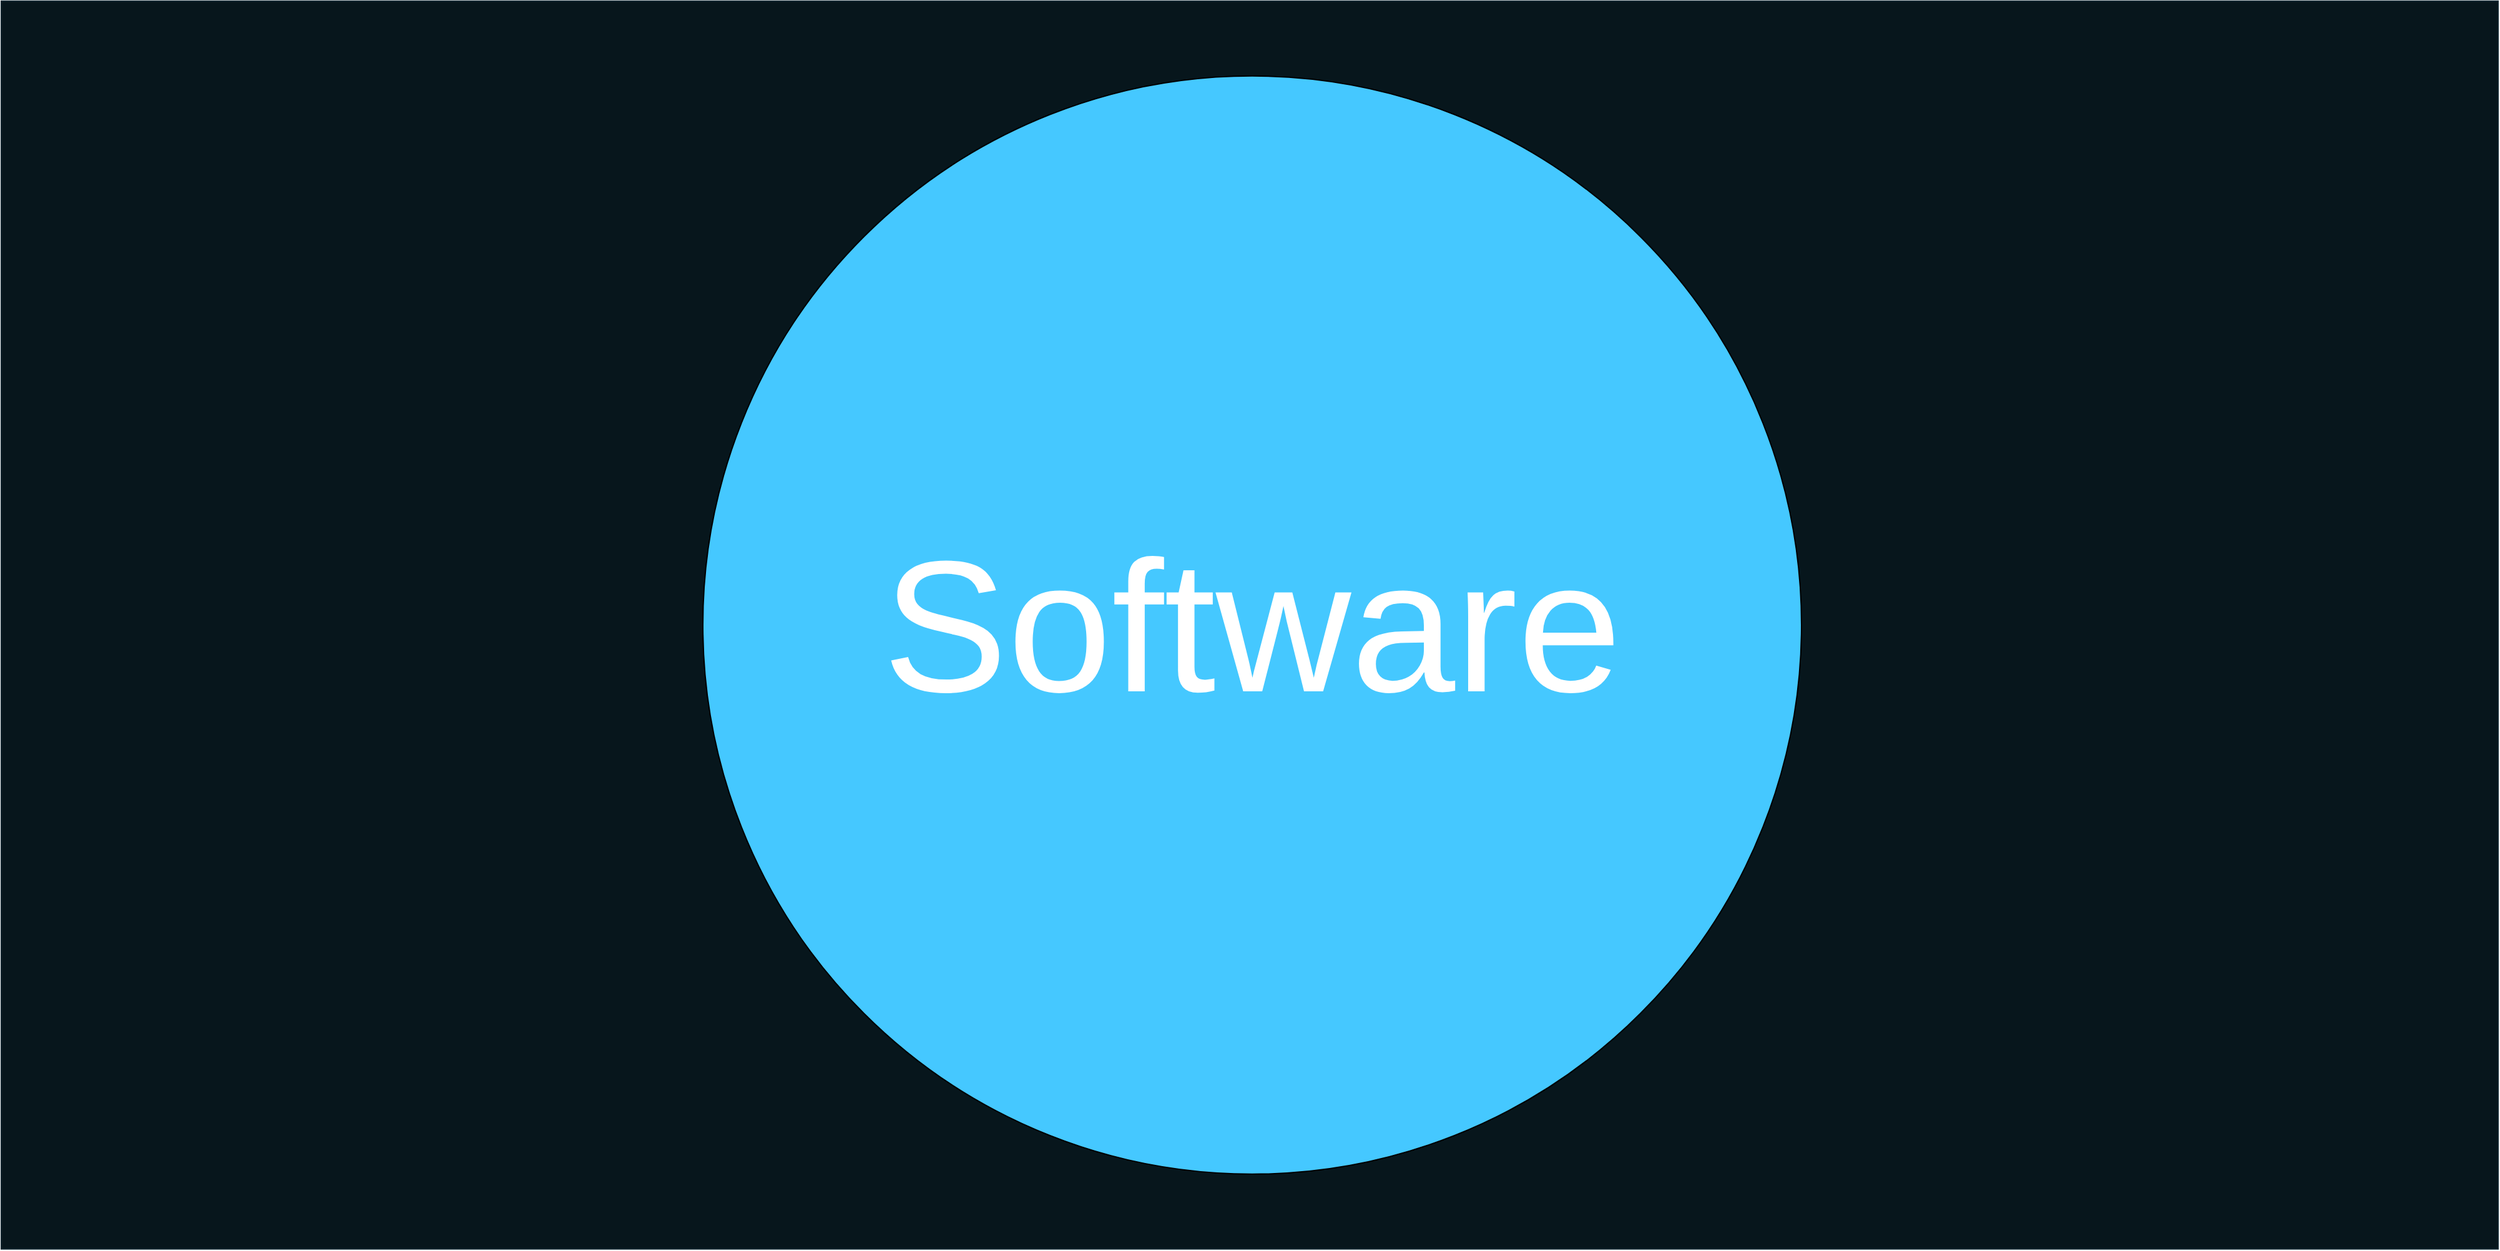 <mxfile version="13.0.3" type="device"><diagram name="Page-1" id="b5b7bab2-c9e2-2cf4-8b2a-24fd1a2a6d21"><mxGraphModel dx="5325" dy="2813" grid="1" gridSize="10" guides="1" tooltips="1" connect="1" arrows="1" fold="1" page="1" pageScale="1" pageWidth="827" pageHeight="1169" background="#ffffff" math="0" shadow="0"><root><mxCell id="0"/><mxCell id="1" parent="0"/><mxCell id="crDRbli0xWPwZ9U8P9Jx-28" value="" style="rounded=0;whiteSpace=wrap;html=1;fillColor=#07161C;fontSize=60;fontColor=#FFFFFF;strokeColor=#0C242E;labelBackgroundColor=#ffffff;" parent="1" vertex="1"><mxGeometry x="-2442" y="-503.12" width="2000" height="1000" as="geometry"/></mxCell><mxCell id="crDRbli0xWPwZ9U8P9Jx-9" value="Software" style="ellipse;whiteSpace=wrap;html=1;aspect=fixed;fillColor=#45C8FF;fontSize=150;labelPosition=center;verticalLabelPosition=middle;align=center;verticalAlign=middle;fontColor=#FFFFFF;" parent="1" vertex="1"><mxGeometry x="-1880" y="-443.12" width="880" height="880" as="geometry"/></mxCell></root></mxGraphModel></diagram></mxfile>